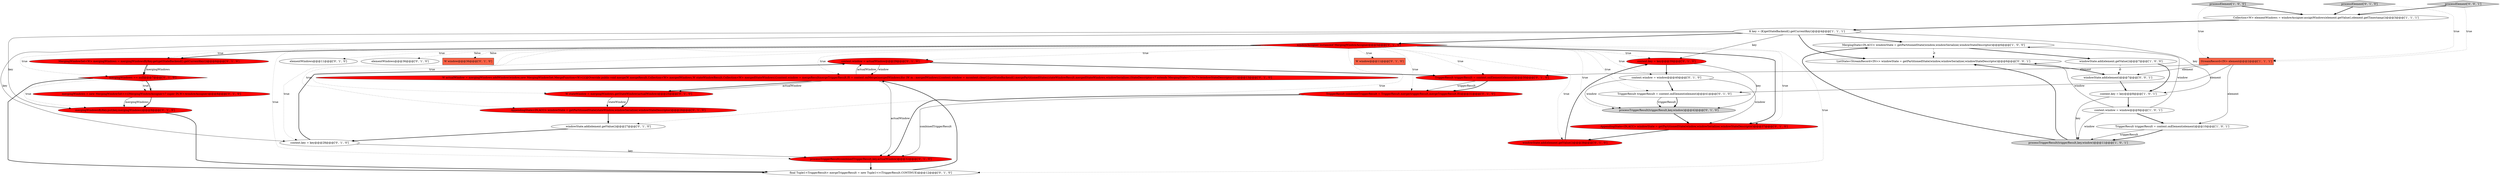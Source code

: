 digraph {
2 [style = filled, label = "Collection<W> elementWindows = windowAssigner.assignWindows(element.getValue(),element.getTimestamp())@@@3@@@['1', '1', '1']", fillcolor = white, shape = ellipse image = "AAA0AAABBB1BBB"];
38 [style = filled, label = "windowState.add(element)@@@7@@@['0', '0', '1']", fillcolor = white, shape = ellipse image = "AAA0AAABBB3BBB"];
26 [style = filled, label = "W window@@@36@@@['0', '1', '0']", fillcolor = tomato, shape = box image = "AAA1AAABBB2BBB"];
12 [style = filled, label = "context.key = key@@@39@@@['0', '1', '0']", fillcolor = red, shape = ellipse image = "AAA1AAABBB2BBB"];
28 [style = filled, label = "context.window = actualWindow@@@29@@@['0', '1', '0']", fillcolor = red, shape = ellipse image = "AAA1AAABBB2BBB"];
21 [style = filled, label = "windowAssigner instanceof MergingWindowAssigner@@@5@@@['0', '1', '0']", fillcolor = red, shape = diamond image = "AAA1AAABBB2BBB"];
23 [style = filled, label = "processTriggerResult(combinedTriggerResult,key,actualWindow)@@@32@@@['0', '1', '0']", fillcolor = red, shape = ellipse image = "AAA1AAABBB2BBB"];
33 [style = filled, label = "windowState.add(element.getValue())@@@27@@@['0', '1', '0']", fillcolor = white, shape = ellipse image = "AAA0AAABBB2BBB"];
15 [style = filled, label = "mergingWindowsByKey.put(key,mergingWindows)@@@9@@@['0', '1', '0']", fillcolor = red, shape = ellipse image = "AAA1AAABBB2BBB"];
14 [style = filled, label = "AppendingState<IN,ACC> windowState = getPartitionedState(stateWindow,windowSerializer,windowStateDescriptor)@@@26@@@['0', '1', '0']", fillcolor = red, shape = ellipse image = "AAA1AAABBB2BBB"];
32 [style = filled, label = "W actualWindow = mergingWindows.addWindow(window,new MergingWindowSet.MergeFunction<W>(){@Override public void merge(W mergeResult,Collection<W> mergedWindows,W stateWindowResult,Collection<W> mergedStateWindows){context.window = mergeResultmergeTriggerResult.f0 = context.onMerge(mergedWindows)for (W m : mergedWindows){context.window = mcontext.clear()}getStateBackend().mergePartitionedStates(stateWindowResult,mergedStateWindows,windowSerializer,(StateDescriptor<? extends MergingState<?,?>,?>)windowStateDescriptor)}})@@@13@@@['0', '1', '0']", fillcolor = red, shape = ellipse image = "AAA1AAABBB2BBB"];
0 [style = filled, label = "MergingState<IN,ACC> windowState = getPartitionedState(window,windowSerializer,windowStateDescriptor)@@@6@@@['1', '0', '0']", fillcolor = white, shape = ellipse image = "AAA0AAABBB1BBB"];
19 [style = filled, label = "W window@@@11@@@['0', '1', '0']", fillcolor = tomato, shape = box image = "AAA0AAABBB2BBB"];
27 [style = filled, label = "AppendingState<IN,ACC> windowState = getPartitionedState(window,windowSerializer,windowStateDescriptor)@@@37@@@['0', '1', '0']", fillcolor = red, shape = ellipse image = "AAA1AAABBB2BBB"];
16 [style = filled, label = "final Tuple1<TriggerResult> mergeTriggerResult = new Tuple1<>(TriggerResult.CONTINUE)@@@12@@@['0', '1', '0']", fillcolor = white, shape = ellipse image = "AAA0AAABBB2BBB"];
22 [style = filled, label = "TriggerResult combinedTriggerResult = TriggerResult.merge(triggerResult,mergeTriggerResult.f0)@@@31@@@['0', '1', '0']", fillcolor = red, shape = ellipse image = "AAA1AAABBB2BBB"];
36 [style = filled, label = "processElement['0', '0', '1']", fillcolor = lightgray, shape = diamond image = "AAA0AAABBB3BBB"];
1 [style = filled, label = "TriggerResult triggerResult = context.onElement(element)@@@10@@@['1', '0', '1']", fillcolor = white, shape = ellipse image = "AAA0AAABBB1BBB"];
5 [style = filled, label = "processTriggerResult(triggerResult,key,window)@@@11@@@['1', '0', '1']", fillcolor = lightgray, shape = ellipse image = "AAA0AAABBB1BBB"];
20 [style = filled, label = "processTriggerResult(triggerResult,key,window)@@@42@@@['0', '1', '0']", fillcolor = lightgray, shape = ellipse image = "AAA0AAABBB2BBB"];
25 [style = filled, label = "context.key = key@@@28@@@['0', '1', '0']", fillcolor = white, shape = ellipse image = "AAA0AAABBB2BBB"];
30 [style = filled, label = "TriggerResult triggerResult = context.onElement(element)@@@41@@@['0', '1', '0']", fillcolor = white, shape = ellipse image = "AAA0AAABBB2BBB"];
9 [style = filled, label = "K key = (K)getStateBackend().getCurrentKey()@@@4@@@['1', '1', '1']", fillcolor = white, shape = ellipse image = "AAA0AAABBB1BBB"];
29 [style = filled, label = "context.window = window@@@40@@@['0', '1', '0']", fillcolor = white, shape = ellipse image = "AAA0AAABBB2BBB"];
8 [style = filled, label = "context.key = key@@@8@@@['1', '0', '1']", fillcolor = white, shape = ellipse image = "AAA0AAABBB1BBB"];
35 [style = filled, label = "windowState.add(element.getValue())@@@38@@@['0', '1', '0']", fillcolor = red, shape = ellipse image = "AAA1AAABBB2BBB"];
10 [style = filled, label = "MergingWindowSet<W> mergingWindows = mergingWindowsByKey.get(getStateBackend().getCurrentKey())@@@6@@@['0', '1', '0']", fillcolor = red, shape = ellipse image = "AAA1AAABBB2BBB"];
6 [style = filled, label = "processElement['1', '0', '0']", fillcolor = lightgray, shape = diamond image = "AAA0AAABBB1BBB"];
37 [style = filled, label = "ListState<StreamRecord<IN>> windowState = getPartitionedState(window,windowSerializer,windowStateDescriptor)@@@6@@@['0', '0', '1']", fillcolor = white, shape = ellipse image = "AAA0AAABBB3BBB"];
3 [style = filled, label = "StreamRecord<IN> element@@@2@@@['1', '1', '1']", fillcolor = tomato, shape = box image = "AAA0AAABBB1BBB"];
18 [style = filled, label = "processElement['0', '1', '0']", fillcolor = lightgray, shape = diamond image = "AAA0AAABBB2BBB"];
34 [style = filled, label = "W stateWindow = mergingWindows.getStateWindow(actualWindow)@@@25@@@['0', '1', '0']", fillcolor = red, shape = ellipse image = "AAA1AAABBB2BBB"];
24 [style = filled, label = "TriggerResult triggerResult = context.onElement(element)@@@30@@@['0', '1', '0']", fillcolor = red, shape = ellipse image = "AAA1AAABBB2BBB"];
17 [style = filled, label = "elementWindows@@@11@@@['0', '1', '0']", fillcolor = white, shape = ellipse image = "AAA0AAABBB2BBB"];
11 [style = filled, label = "mergingWindows = new MergingWindowSet<>((MergingWindowAssigner<? super IN,W>)windowAssigner)@@@8@@@['0', '1', '0']", fillcolor = red, shape = ellipse image = "AAA1AAABBB2BBB"];
7 [style = filled, label = "windowState.add(element.getValue())@@@7@@@['1', '0', '0']", fillcolor = white, shape = ellipse image = "AAA0AAABBB1BBB"];
4 [style = filled, label = "context.window = window@@@9@@@['1', '0', '1']", fillcolor = white, shape = ellipse image = "AAA0AAABBB1BBB"];
31 [style = filled, label = "mergingWindows == null@@@7@@@['0', '1', '0']", fillcolor = red, shape = diamond image = "AAA1AAABBB2BBB"];
13 [style = filled, label = "elementWindows@@@36@@@['0', '1', '0']", fillcolor = white, shape = ellipse image = "AAA0AAABBB2BBB"];
1->5 [style = bold, label=""];
21->12 [style = dotted, label="true"];
21->10 [style = bold, label=""];
29->30 [style = bold, label=""];
30->20 [style = bold, label=""];
21->13 [style = dotted, label="false"];
30->20 [style = solid, label="triggerResult"];
21->27 [style = dotted, label="true"];
9->15 [style = solid, label="key"];
32->34 [style = bold, label=""];
32->28 [style = solid, label="actualWindow"];
7->8 [style = bold, label=""];
9->37 [style = bold, label=""];
20->27 [style = bold, label=""];
24->22 [style = solid, label="triggerResult"];
1->5 [style = solid, label="triggerResult"];
21->24 [style = dotted, label="true"];
5->0 [style = bold, label=""];
33->25 [style = bold, label=""];
37->38 [style = bold, label=""];
36->2 [style = bold, label=""];
21->23 [style = dotted, label="true"];
18->3 [style = dotted, label="true"];
25->23 [style = solid, label="key"];
9->21 [style = bold, label=""];
22->23 [style = solid, label="combinedTriggerResult"];
8->4 [style = bold, label=""];
32->34 [style = solid, label="actualWindow"];
6->3 [style = dotted, label="true"];
5->37 [style = bold, label=""];
35->12 [style = bold, label=""];
25->28 [style = bold, label=""];
21->20 [style = dotted, label="true"];
10->31 [style = bold, label=""];
34->14 [style = solid, label="stateWindow"];
21->29 [style = dotted, label="true"];
12->20 [style = solid, label="key"];
21->26 [style = dotted, label="false"];
21->22 [style = dotted, label="true"];
16->32 [style = bold, label=""];
21->17 [style = dotted, label="true"];
21->32 [style = dotted, label="true"];
2->9 [style = bold, label=""];
31->11 [style = dotted, label="true"];
22->23 [style = bold, label=""];
21->28 [style = dotted, label="true"];
3->38 [style = solid, label="element"];
31->11 [style = bold, label=""];
0->7 [style = bold, label=""];
6->2 [style = bold, label=""];
21->33 [style = dotted, label="true"];
12->29 [style = bold, label=""];
21->31 [style = dotted, label="true"];
21->30 [style = dotted, label="true"];
36->3 [style = dotted, label="true"];
7->38 [style = dashed, label="0"];
31->15 [style = dotted, label="true"];
28->24 [style = bold, label=""];
34->14 [style = bold, label=""];
21->16 [style = dotted, label="true"];
9->25 [style = solid, label="key"];
21->35 [style = dotted, label="true"];
4->5 [style = solid, label="window"];
21->27 [style = bold, label=""];
11->15 [style = solid, label="mergingWindows"];
21->10 [style = dotted, label="true"];
27->35 [style = bold, label=""];
21->25 [style = dotted, label="true"];
29->20 [style = solid, label="window"];
4->37 [style = solid, label="window"];
32->23 [style = solid, label="actualWindow"];
8->5 [style = solid, label="key"];
28->32 [style = solid, label="window"];
4->1 [style = bold, label=""];
38->8 [style = bold, label=""];
9->12 [style = solid, label="key"];
29->27 [style = solid, label="window"];
23->16 [style = bold, label=""];
0->37 [style = dashed, label="0"];
9->0 [style = bold, label=""];
31->16 [style = bold, label=""];
21->34 [style = dotted, label="true"];
18->2 [style = bold, label=""];
15->16 [style = bold, label=""];
24->22 [style = bold, label=""];
3->24 [style = solid, label="element"];
9->8 [style = solid, label="key"];
11->15 [style = bold, label=""];
14->33 [style = bold, label=""];
4->0 [style = solid, label="window"];
3->30 [style = solid, label="element"];
21->19 [style = dotted, label="true"];
21->14 [style = dotted, label="true"];
3->1 [style = solid, label="element"];
10->31 [style = solid, label="mergingWindows"];
}
